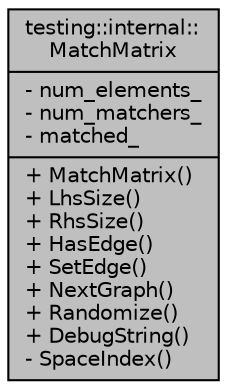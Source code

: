 digraph "testing::internal::MatchMatrix"
{
  edge [fontname="Helvetica",fontsize="10",labelfontname="Helvetica",labelfontsize="10"];
  node [fontname="Helvetica",fontsize="10",shape=record];
  Node1 [label="{testing::internal::\lMatchMatrix\n|- num_elements_\l- num_matchers_\l- matched_\l|+ MatchMatrix()\l+ LhsSize()\l+ RhsSize()\l+ HasEdge()\l+ SetEdge()\l+ NextGraph()\l+ Randomize()\l+ DebugString()\l- SpaceIndex()\l}",height=0.2,width=0.4,color="black", fillcolor="grey75", style="filled", fontcolor="black"];
}

